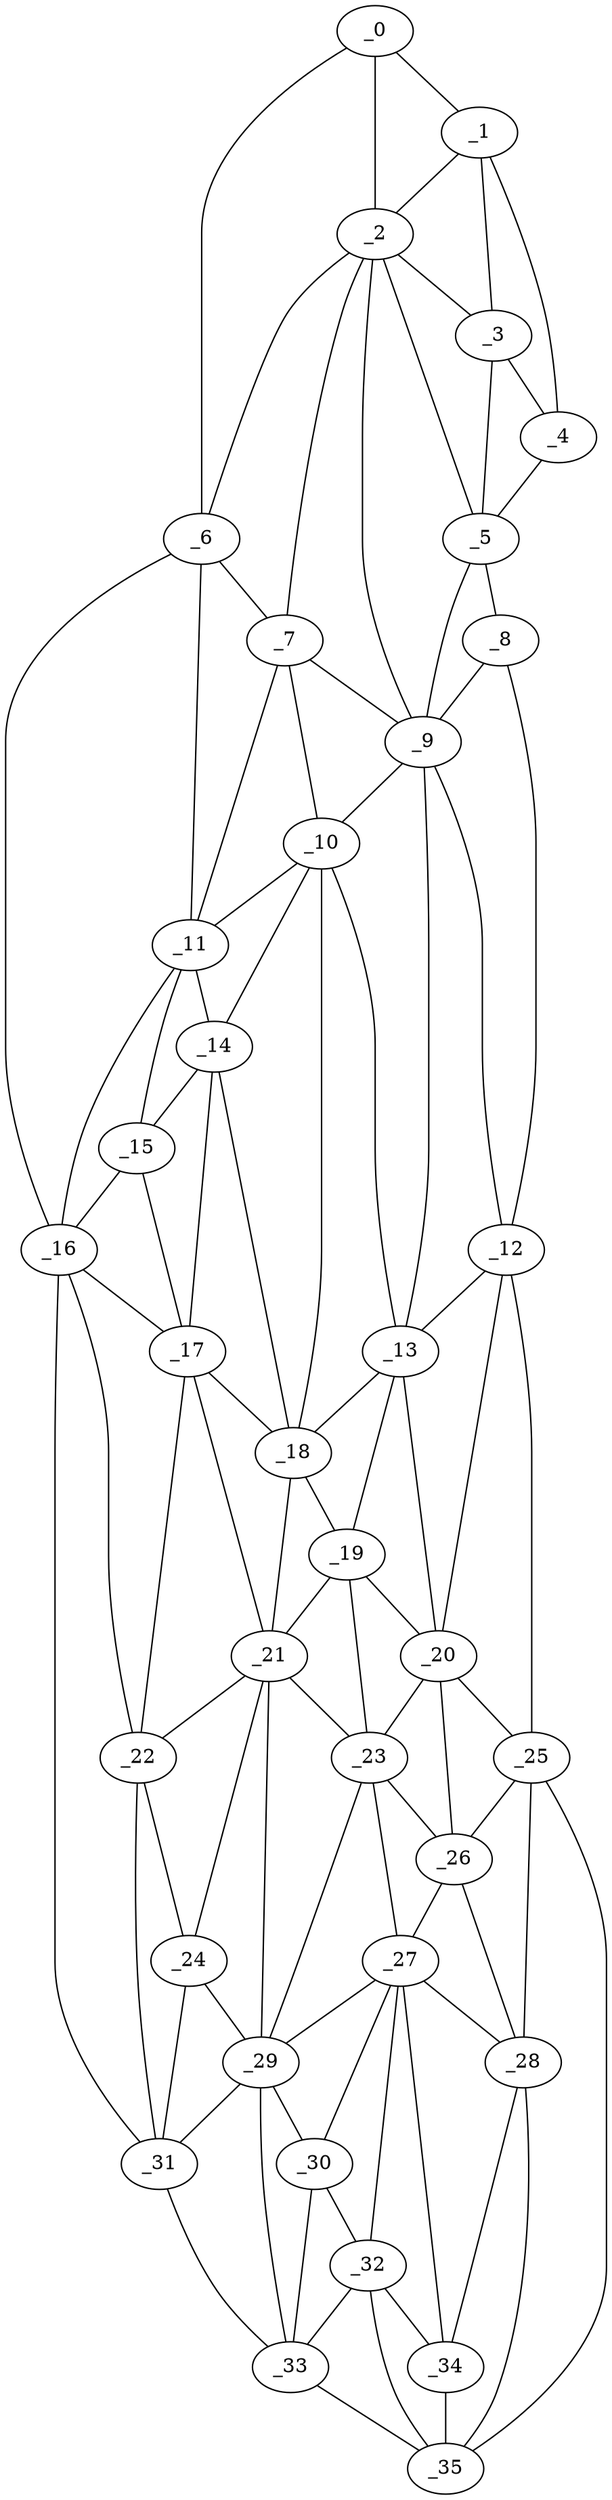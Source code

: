 graph "obj87__100.gxl" {
	_0	 [x=6,
		y=50];
	_1	 [x=11,
		y=42];
	_0 -- _1	 [valence=1];
	_2	 [x=24,
		y=53];
	_0 -- _2	 [valence=2];
	_6	 [x=50,
		y=91];
	_0 -- _6	 [valence=1];
	_1 -- _2	 [valence=2];
	_3	 [x=25,
		y=41];
	_1 -- _3	 [valence=2];
	_4	 [x=26,
		y=34];
	_1 -- _4	 [valence=1];
	_2 -- _3	 [valence=2];
	_5	 [x=41,
		y=31];
	_2 -- _5	 [valence=2];
	_2 -- _6	 [valence=2];
	_7	 [x=53,
		y=77];
	_2 -- _7	 [valence=2];
	_9	 [x=56,
		y=57];
	_2 -- _9	 [valence=1];
	_3 -- _4	 [valence=1];
	_3 -- _5	 [valence=1];
	_4 -- _5	 [valence=1];
	_8	 [x=54,
		y=29];
	_5 -- _8	 [valence=1];
	_5 -- _9	 [valence=2];
	_6 -- _7	 [valence=2];
	_11	 [x=64,
		y=85];
	_6 -- _11	 [valence=2];
	_16	 [x=75,
		y=100];
	_6 -- _16	 [valence=1];
	_7 -- _9	 [valence=2];
	_10	 [x=62,
		y=73];
	_7 -- _10	 [valence=1];
	_7 -- _11	 [valence=2];
	_8 -- _9	 [valence=2];
	_12	 [x=71,
		y=30];
	_8 -- _12	 [valence=1];
	_9 -- _10	 [valence=2];
	_9 -- _12	 [valence=2];
	_13	 [x=73,
		y=56];
	_9 -- _13	 [valence=2];
	_10 -- _11	 [valence=1];
	_10 -- _13	 [valence=2];
	_14	 [x=75,
		y=81];
	_10 -- _14	 [valence=2];
	_18	 [x=82,
		y=73];
	_10 -- _18	 [valence=2];
	_11 -- _14	 [valence=2];
	_15	 [x=75,
		y=95];
	_11 -- _15	 [valence=1];
	_11 -- _16	 [valence=2];
	_12 -- _13	 [valence=2];
	_20	 [x=90,
		y=45];
	_12 -- _20	 [valence=2];
	_25	 [x=100,
		y=33];
	_12 -- _25	 [valence=1];
	_13 -- _18	 [valence=2];
	_19	 [x=88,
		y=53];
	_13 -- _19	 [valence=2];
	_13 -- _20	 [valence=2];
	_14 -- _15	 [valence=2];
	_17	 [x=81,
		y=91];
	_14 -- _17	 [valence=1];
	_14 -- _18	 [valence=2];
	_15 -- _16	 [valence=1];
	_15 -- _17	 [valence=2];
	_16 -- _17	 [valence=2];
	_22	 [x=93,
		y=92];
	_16 -- _22	 [valence=2];
	_31	 [x=119,
		y=88];
	_16 -- _31	 [valence=1];
	_17 -- _18	 [valence=2];
	_21	 [x=93,
		y=78];
	_17 -- _21	 [valence=1];
	_17 -- _22	 [valence=2];
	_18 -- _19	 [valence=1];
	_18 -- _21	 [valence=1];
	_19 -- _20	 [valence=1];
	_19 -- _21	 [valence=2];
	_23	 [x=96,
		y=52];
	_19 -- _23	 [valence=1];
	_20 -- _23	 [valence=2];
	_20 -- _25	 [valence=2];
	_26	 [x=103,
		y=44];
	_20 -- _26	 [valence=1];
	_21 -- _22	 [valence=2];
	_21 -- _23	 [valence=2];
	_24	 [x=97,
		y=81];
	_21 -- _24	 [valence=1];
	_29	 [x=114,
		y=74];
	_21 -- _29	 [valence=2];
	_22 -- _24	 [valence=1];
	_22 -- _31	 [valence=2];
	_23 -- _26	 [valence=2];
	_27	 [x=104,
		y=51];
	_23 -- _27	 [valence=2];
	_23 -- _29	 [valence=1];
	_24 -- _29	 [valence=2];
	_24 -- _31	 [valence=2];
	_25 -- _26	 [valence=2];
	_28	 [x=109,
		y=43];
	_25 -- _28	 [valence=2];
	_35	 [x=123,
		y=43];
	_25 -- _35	 [valence=1];
	_26 -- _27	 [valence=2];
	_26 -- _28	 [valence=2];
	_27 -- _28	 [valence=2];
	_27 -- _29	 [valence=1];
	_30	 [x=117,
		y=69];
	_27 -- _30	 [valence=2];
	_32	 [x=120,
		y=63];
	_27 -- _32	 [valence=1];
	_34	 [x=121,
		y=52];
	_27 -- _34	 [valence=1];
	_28 -- _34	 [valence=2];
	_28 -- _35	 [valence=1];
	_29 -- _30	 [valence=2];
	_29 -- _31	 [valence=1];
	_33	 [x=120,
		y=77];
	_29 -- _33	 [valence=2];
	_30 -- _32	 [valence=2];
	_30 -- _33	 [valence=2];
	_31 -- _33	 [valence=1];
	_32 -- _33	 [valence=2];
	_32 -- _34	 [valence=2];
	_32 -- _35	 [valence=2];
	_33 -- _35	 [valence=1];
	_34 -- _35	 [valence=1];
}
